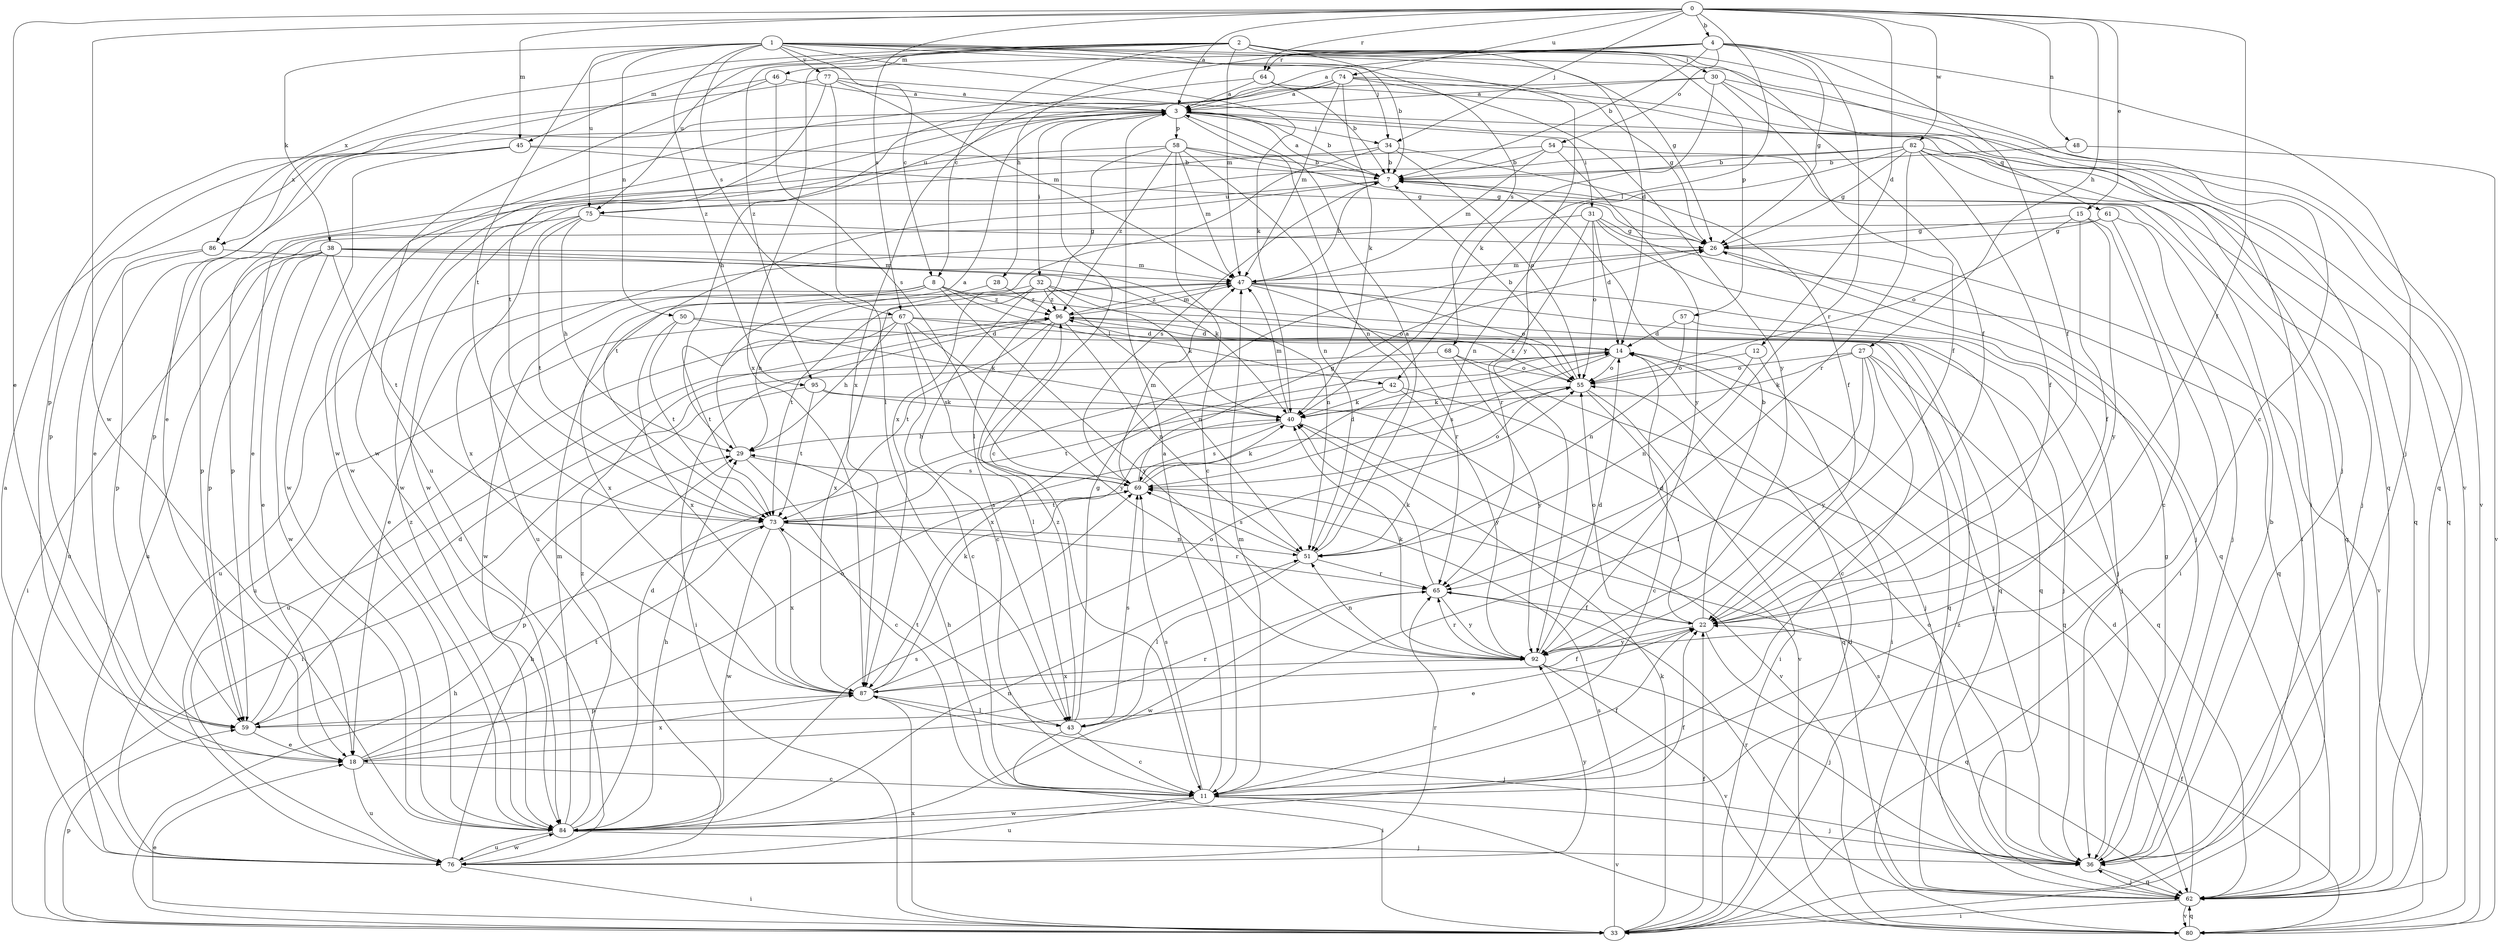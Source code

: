 strict digraph  {
0;
1;
2;
3;
4;
7;
8;
11;
12;
14;
15;
18;
22;
26;
27;
28;
29;
30;
31;
32;
33;
34;
36;
38;
40;
42;
43;
45;
46;
47;
48;
50;
51;
54;
55;
57;
58;
59;
61;
62;
64;
65;
67;
68;
69;
73;
74;
75;
76;
77;
80;
82;
84;
86;
87;
92;
95;
96;
0 -> 3  [label=a];
0 -> 4  [label=b];
0 -> 12  [label=d];
0 -> 15  [label=e];
0 -> 18  [label=e];
0 -> 22  [label=f];
0 -> 27  [label=h];
0 -> 34  [label=j];
0 -> 42  [label=l];
0 -> 45  [label=m];
0 -> 48  [label=n];
0 -> 64  [label=r];
0 -> 67  [label=s];
0 -> 74  [label=u];
0 -> 82  [label=w];
0 -> 84  [label=w];
1 -> 8  [label=c];
1 -> 26  [label=g];
1 -> 34  [label=j];
1 -> 38  [label=k];
1 -> 40  [label=k];
1 -> 50  [label=n];
1 -> 67  [label=s];
1 -> 68  [label=s];
1 -> 73  [label=t];
1 -> 75  [label=u];
1 -> 77  [label=v];
1 -> 80  [label=v];
1 -> 92  [label=y];
1 -> 95  [label=z];
2 -> 7  [label=b];
2 -> 8  [label=c];
2 -> 11  [label=c];
2 -> 14  [label=d];
2 -> 22  [label=f];
2 -> 30  [label=i];
2 -> 45  [label=m];
2 -> 46  [label=m];
2 -> 47  [label=m];
2 -> 57  [label=p];
2 -> 75  [label=u];
2 -> 86  [label=x];
2 -> 95  [label=z];
3 -> 7  [label=b];
3 -> 11  [label=c];
3 -> 31  [label=i];
3 -> 32  [label=i];
3 -> 34  [label=j];
3 -> 51  [label=n];
3 -> 58  [label=p];
3 -> 61  [label=q];
3 -> 75  [label=u];
3 -> 84  [label=w];
3 -> 86  [label=x];
4 -> 3  [label=a];
4 -> 7  [label=b];
4 -> 22  [label=f];
4 -> 26  [label=g];
4 -> 28  [label=h];
4 -> 36  [label=j];
4 -> 54  [label=o];
4 -> 64  [label=r];
4 -> 65  [label=r];
4 -> 87  [label=x];
7 -> 3  [label=a];
7 -> 62  [label=q];
7 -> 69  [label=s];
7 -> 73  [label=t];
7 -> 75  [label=u];
8 -> 42  [label=l];
8 -> 55  [label=o];
8 -> 76  [label=u];
8 -> 84  [label=w];
8 -> 87  [label=x];
8 -> 92  [label=y];
8 -> 96  [label=z];
11 -> 3  [label=a];
11 -> 22  [label=f];
11 -> 29  [label=h];
11 -> 36  [label=j];
11 -> 47  [label=m];
11 -> 69  [label=s];
11 -> 76  [label=u];
11 -> 80  [label=v];
11 -> 84  [label=w];
12 -> 33  [label=i];
12 -> 51  [label=n];
12 -> 55  [label=o];
14 -> 55  [label=o];
14 -> 62  [label=q];
14 -> 69  [label=s];
14 -> 87  [label=x];
15 -> 11  [label=c];
15 -> 22  [label=f];
15 -> 26  [label=g];
15 -> 55  [label=o];
15 -> 92  [label=y];
18 -> 11  [label=c];
18 -> 55  [label=o];
18 -> 73  [label=t];
18 -> 76  [label=u];
18 -> 87  [label=x];
22 -> 7  [label=b];
22 -> 14  [label=d];
22 -> 18  [label=e];
22 -> 55  [label=o];
22 -> 62  [label=q];
22 -> 92  [label=y];
26 -> 47  [label=m];
26 -> 62  [label=q];
26 -> 80  [label=v];
27 -> 11  [label=c];
27 -> 36  [label=j];
27 -> 40  [label=k];
27 -> 43  [label=l];
27 -> 55  [label=o];
27 -> 62  [label=q];
27 -> 92  [label=y];
28 -> 29  [label=h];
28 -> 96  [label=z];
29 -> 3  [label=a];
29 -> 11  [label=c];
29 -> 69  [label=s];
30 -> 3  [label=a];
30 -> 22  [label=f];
30 -> 40  [label=k];
30 -> 62  [label=q];
30 -> 76  [label=u];
30 -> 80  [label=v];
31 -> 14  [label=d];
31 -> 26  [label=g];
31 -> 36  [label=j];
31 -> 55  [label=o];
31 -> 62  [label=q];
31 -> 65  [label=r];
31 -> 76  [label=u];
32 -> 11  [label=c];
32 -> 18  [label=e];
32 -> 40  [label=k];
32 -> 51  [label=n];
32 -> 62  [label=q];
32 -> 87  [label=x];
32 -> 96  [label=z];
33 -> 14  [label=d];
33 -> 18  [label=e];
33 -> 22  [label=f];
33 -> 29  [label=h];
33 -> 40  [label=k];
33 -> 59  [label=p];
33 -> 69  [label=s];
33 -> 87  [label=x];
34 -> 7  [label=b];
34 -> 22  [label=f];
34 -> 55  [label=o];
34 -> 59  [label=p];
34 -> 87  [label=x];
36 -> 7  [label=b];
36 -> 26  [label=g];
36 -> 55  [label=o];
36 -> 62  [label=q];
36 -> 69  [label=s];
38 -> 18  [label=e];
38 -> 33  [label=i];
38 -> 40  [label=k];
38 -> 47  [label=m];
38 -> 51  [label=n];
38 -> 59  [label=p];
38 -> 73  [label=t];
38 -> 76  [label=u];
38 -> 84  [label=w];
40 -> 29  [label=h];
40 -> 47  [label=m];
40 -> 69  [label=s];
40 -> 80  [label=v];
42 -> 40  [label=k];
42 -> 62  [label=q];
42 -> 73  [label=t];
42 -> 92  [label=y];
43 -> 11  [label=c];
43 -> 26  [label=g];
43 -> 33  [label=i];
43 -> 69  [label=s];
43 -> 73  [label=t];
43 -> 96  [label=z];
45 -> 7  [label=b];
45 -> 18  [label=e];
45 -> 26  [label=g];
45 -> 59  [label=p];
45 -> 84  [label=w];
46 -> 3  [label=a];
46 -> 18  [label=e];
46 -> 69  [label=s];
46 -> 84  [label=w];
47 -> 7  [label=b];
47 -> 36  [label=j];
47 -> 55  [label=o];
47 -> 62  [label=q];
47 -> 65  [label=r];
47 -> 73  [label=t];
47 -> 96  [label=z];
48 -> 7  [label=b];
48 -> 80  [label=v];
50 -> 14  [label=d];
50 -> 40  [label=k];
50 -> 73  [label=t];
50 -> 87  [label=x];
51 -> 3  [label=a];
51 -> 43  [label=l];
51 -> 65  [label=r];
51 -> 69  [label=s];
54 -> 7  [label=b];
54 -> 18  [label=e];
54 -> 47  [label=m];
54 -> 62  [label=q];
54 -> 92  [label=y];
55 -> 7  [label=b];
55 -> 11  [label=c];
55 -> 33  [label=i];
55 -> 40  [label=k];
55 -> 96  [label=z];
57 -> 14  [label=d];
57 -> 36  [label=j];
57 -> 51  [label=n];
58 -> 7  [label=b];
58 -> 11  [label=c];
58 -> 26  [label=g];
58 -> 43  [label=l];
58 -> 47  [label=m];
58 -> 51  [label=n];
58 -> 84  [label=w];
58 -> 96  [label=z];
59 -> 14  [label=d];
59 -> 18  [label=e];
59 -> 65  [label=r];
59 -> 96  [label=z];
61 -> 26  [label=g];
61 -> 33  [label=i];
61 -> 36  [label=j];
61 -> 59  [label=p];
62 -> 14  [label=d];
62 -> 33  [label=i];
62 -> 36  [label=j];
62 -> 65  [label=r];
62 -> 80  [label=v];
64 -> 3  [label=a];
64 -> 7  [label=b];
64 -> 29  [label=h];
64 -> 36  [label=j];
65 -> 22  [label=f];
65 -> 40  [label=k];
65 -> 84  [label=w];
65 -> 92  [label=y];
67 -> 11  [label=c];
67 -> 14  [label=d];
67 -> 29  [label=h];
67 -> 62  [label=q];
67 -> 69  [label=s];
67 -> 73  [label=t];
67 -> 76  [label=u];
67 -> 92  [label=y];
68 -> 36  [label=j];
68 -> 55  [label=o];
68 -> 76  [label=u];
68 -> 92  [label=y];
69 -> 14  [label=d];
69 -> 26  [label=g];
69 -> 40  [label=k];
69 -> 47  [label=m];
69 -> 55  [label=o];
69 -> 73  [label=t];
73 -> 51  [label=n];
73 -> 59  [label=p];
73 -> 65  [label=r];
73 -> 69  [label=s];
73 -> 84  [label=w];
73 -> 87  [label=x];
74 -> 3  [label=a];
74 -> 26  [label=g];
74 -> 33  [label=i];
74 -> 40  [label=k];
74 -> 47  [label=m];
74 -> 84  [label=w];
74 -> 87  [label=x];
74 -> 92  [label=y];
75 -> 26  [label=g];
75 -> 29  [label=h];
75 -> 59  [label=p];
75 -> 73  [label=t];
75 -> 87  [label=x];
76 -> 3  [label=a];
76 -> 29  [label=h];
76 -> 33  [label=i];
76 -> 65  [label=r];
76 -> 84  [label=w];
76 -> 92  [label=y];
77 -> 3  [label=a];
77 -> 43  [label=l];
77 -> 47  [label=m];
77 -> 59  [label=p];
77 -> 62  [label=q];
77 -> 73  [label=t];
80 -> 22  [label=f];
80 -> 62  [label=q];
80 -> 96  [label=z];
82 -> 7  [label=b];
82 -> 22  [label=f];
82 -> 26  [label=g];
82 -> 33  [label=i];
82 -> 36  [label=j];
82 -> 51  [label=n];
82 -> 62  [label=q];
82 -> 65  [label=r];
82 -> 84  [label=w];
84 -> 14  [label=d];
84 -> 22  [label=f];
84 -> 29  [label=h];
84 -> 36  [label=j];
84 -> 47  [label=m];
84 -> 51  [label=n];
84 -> 69  [label=s];
84 -> 76  [label=u];
84 -> 96  [label=z];
86 -> 47  [label=m];
86 -> 59  [label=p];
86 -> 76  [label=u];
87 -> 22  [label=f];
87 -> 36  [label=j];
87 -> 40  [label=k];
87 -> 43  [label=l];
87 -> 55  [label=o];
87 -> 59  [label=p];
92 -> 14  [label=d];
92 -> 36  [label=j];
92 -> 40  [label=k];
92 -> 51  [label=n];
92 -> 65  [label=r];
92 -> 80  [label=v];
92 -> 87  [label=x];
95 -> 33  [label=i];
95 -> 40  [label=k];
95 -> 73  [label=t];
95 -> 80  [label=v];
96 -> 14  [label=d];
96 -> 33  [label=i];
96 -> 36  [label=j];
96 -> 43  [label=l];
96 -> 47  [label=m];
96 -> 51  [label=n];
96 -> 73  [label=t];
}

